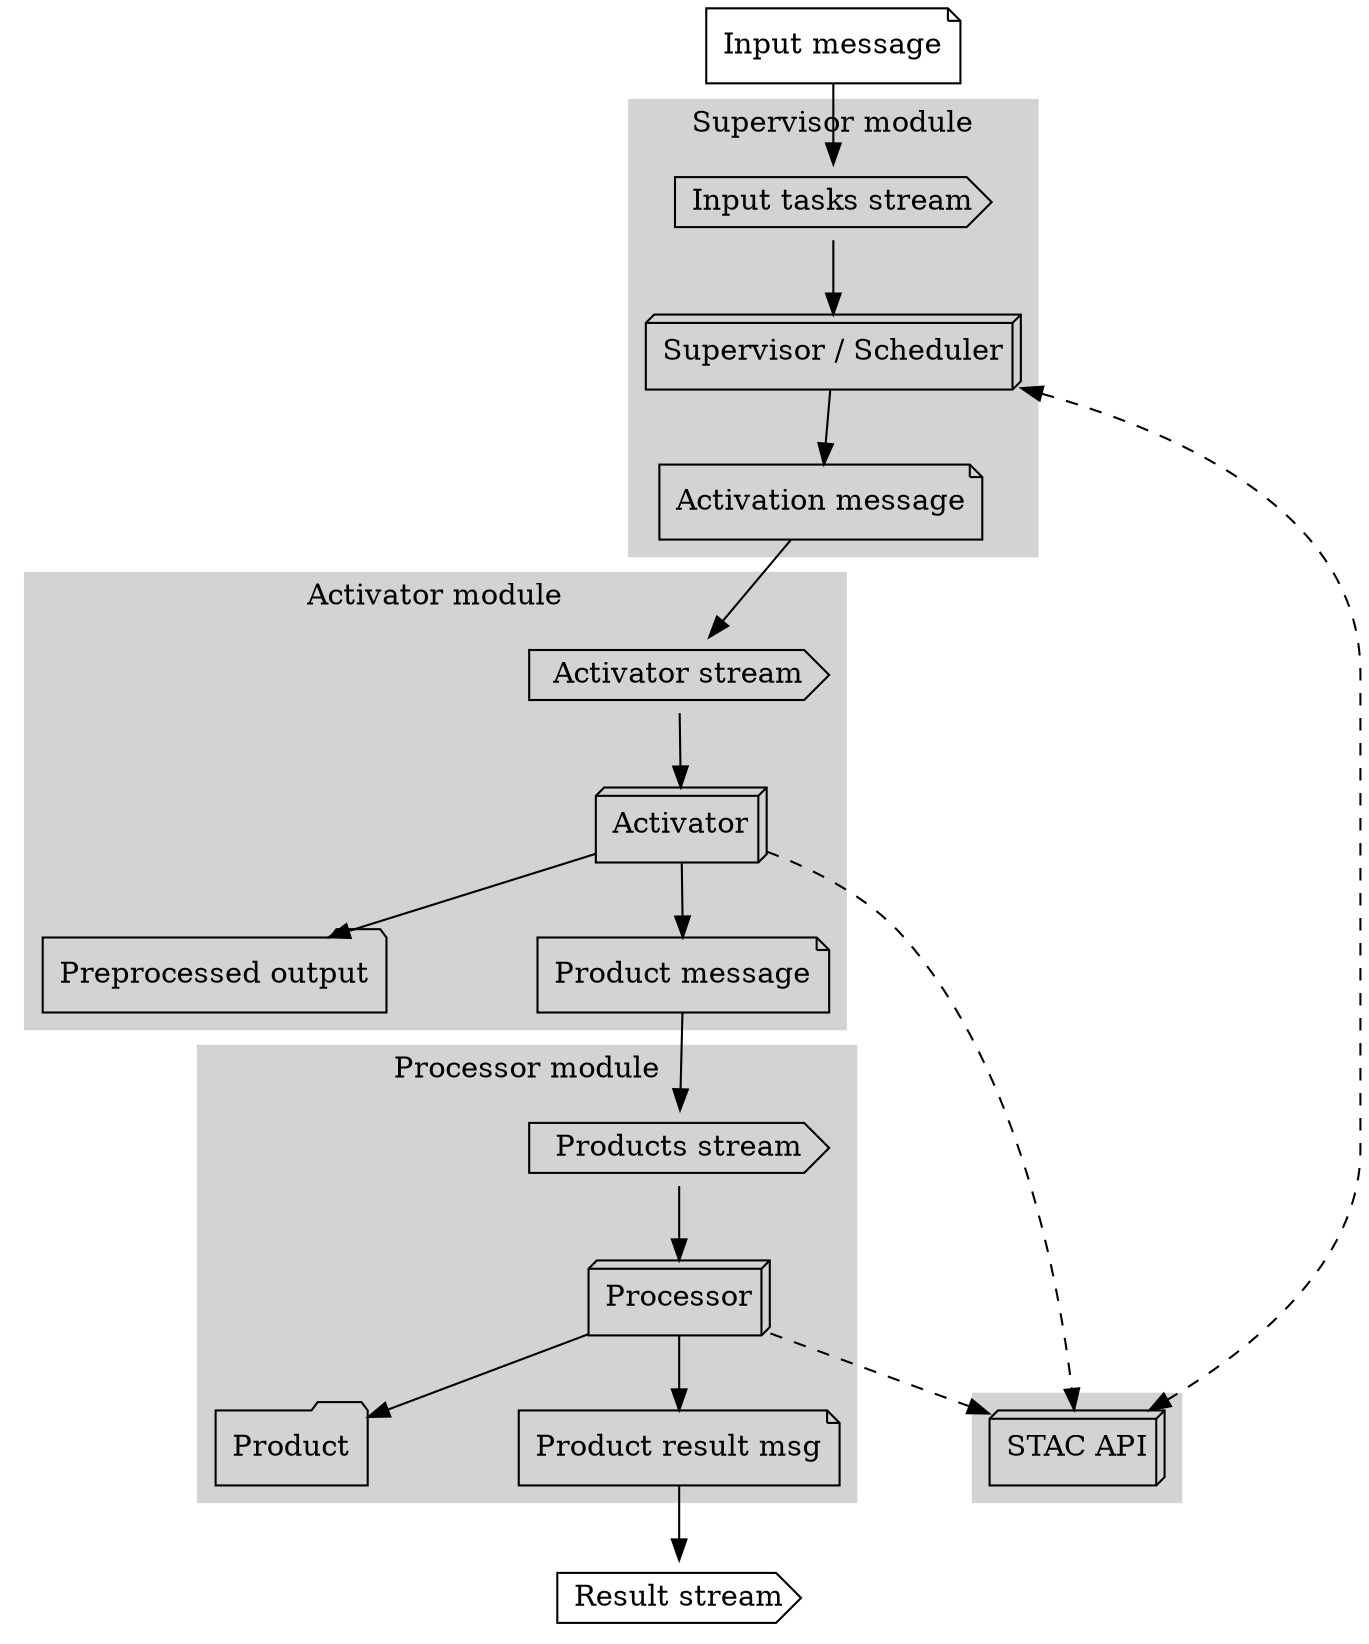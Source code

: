 digraph G {
    nodesep = 1
    ranksep = 0.5

    stac_api
    
    msg -> stream
    
    stream -> supervisor

    supervisor -> activation_msg

    supervisor -> stac_api [dir = both, style = dashed]

    activation_msg -> stream_activator

    stream_activator -> activator

    activator -> stac_api [style = dashed]

    activator -> preprocessed_input

    activator -> product_msg

    product_msg -> stream_products
    
    stream_products -> processor

    processor -> stac_api [style = dashed]

    processor -> product

    processor -> product_result_msg

    product_result_msg -> result_stream

    stac_api [shape = box3d, label = "STAC API"]
    stream [shape = cds, label = "Input tasks stream", width = 2]
    msg [shape = note, label = "Input message"]
    supervisor [shape = box3d, label = "Supervisor / Scheduler"]
    activation_msg [shape = note, label = "Activation message"]
    stream_activator [shape = cds, label = "Activator stream", width = 2]
    activator [shape = box3d, label = "Activator"]
    preprocessed_input [shape = folder, label = "Preprocessed output"]
    product_msg [shape = note, label = "Product message"]
    stream_products [shape = cds, label = "Products stream", width = 2]
    processor [shape = box3d, label = "Processor"]
    product [shape = folder, label = "Product"]
    product_result_msg [shape = note, label = "Product result msg"]
    result_stream [shape = cds, label = "Result stream"]

    subgraph cluster_persistence {
        style=filled;
		color=lightgrey;
		node [style=filled,color=white];
        stac_api;
    }

    subgraph cluster_superviser {
		style=filled;
		color=lightgrey;
		node [style=filled,color=white];
        stream;
        supervisor;
        activation_msg;
		label = "Supervisor module";
	}

    subgraph cluster_activator {
		style=filled;
		color=lightgrey;
		node [style=filled,color=white];
        stream_activator;
        activator;
        preprocessed_input;
        product_msg;
		label = "Activator module";
	}

    subgraph cluster_processor {
		style=filled;
		color=lightgrey;
		node [style=filled,color=white];
        stream_products;
        processor;
        product_result_msg;
        product;
		label = "Processor module";
	}
}

